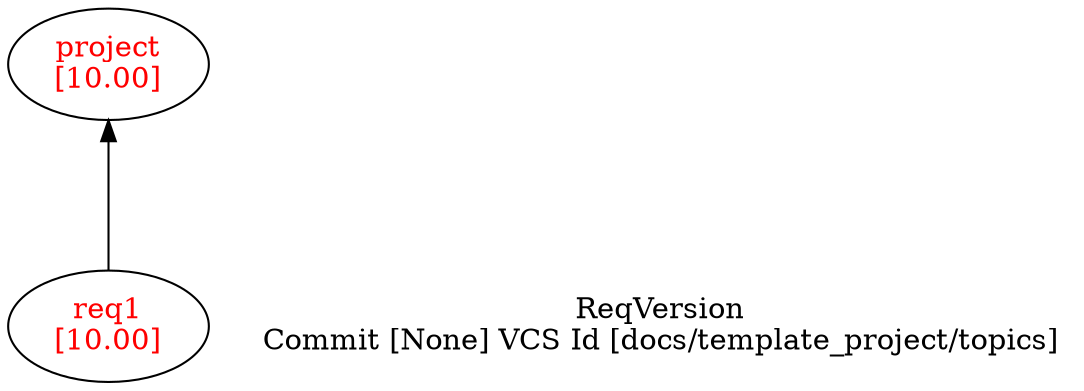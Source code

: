 digraph reqdeps {
rankdir=BT;
mclimit=10.0;
nslimit=10.0;ranksep=1;
"project" [fontcolor=red,label="project\n[10.00]"];
"req1" [fontcolor=red,label="req1\n[10.00]"];
"req1" -> "project";
ReqVersion [shape=plaintext label="ReqVersion\nCommit [None] VCS Id [docs/template_project/topics]"]
}
